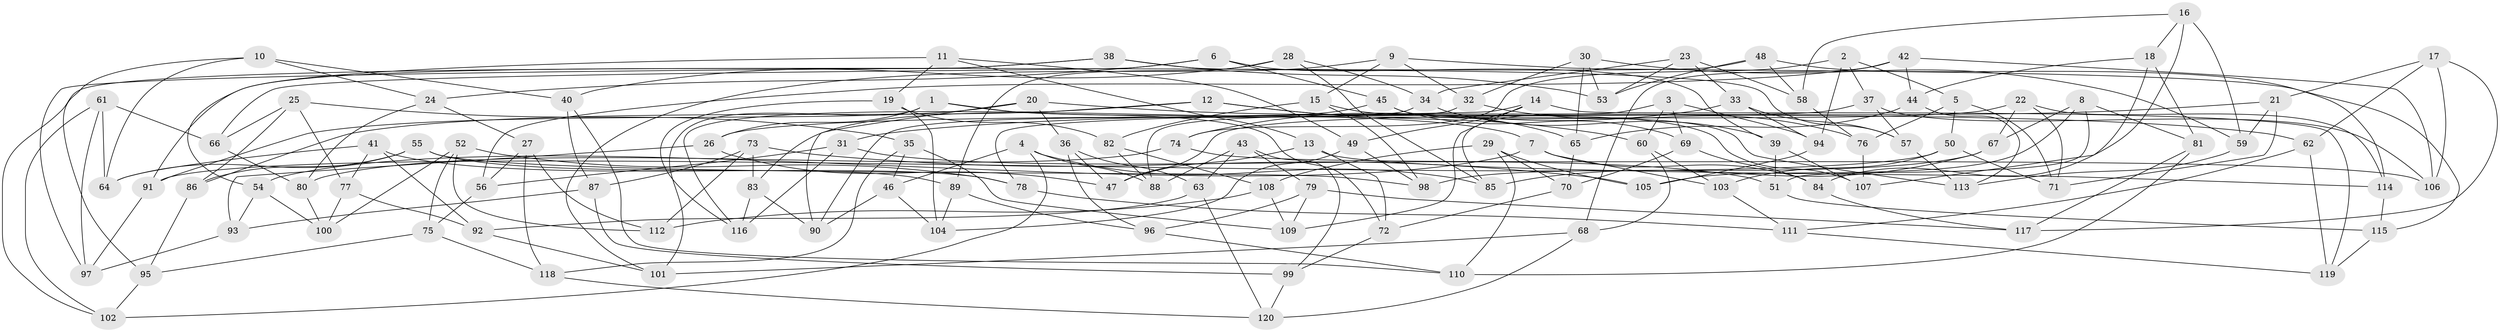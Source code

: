 // coarse degree distribution, {6: 0.6619718309859155, 4: 0.30985915492957744, 5: 0.028169014084507043}
// Generated by graph-tools (version 1.1) at 2025/52/02/27/25 19:52:27]
// undirected, 120 vertices, 240 edges
graph export_dot {
graph [start="1"]
  node [color=gray90,style=filled];
  1;
  2;
  3;
  4;
  5;
  6;
  7;
  8;
  9;
  10;
  11;
  12;
  13;
  14;
  15;
  16;
  17;
  18;
  19;
  20;
  21;
  22;
  23;
  24;
  25;
  26;
  27;
  28;
  29;
  30;
  31;
  32;
  33;
  34;
  35;
  36;
  37;
  38;
  39;
  40;
  41;
  42;
  43;
  44;
  45;
  46;
  47;
  48;
  49;
  50;
  51;
  52;
  53;
  54;
  55;
  56;
  57;
  58;
  59;
  60;
  61;
  62;
  63;
  64;
  65;
  66;
  67;
  68;
  69;
  70;
  71;
  72;
  73;
  74;
  75;
  76;
  77;
  78;
  79;
  80;
  81;
  82;
  83;
  84;
  85;
  86;
  87;
  88;
  89;
  90;
  91;
  92;
  93;
  94;
  95;
  96;
  97;
  98;
  99;
  100;
  101;
  102;
  103;
  104;
  105;
  106;
  107;
  108;
  109;
  110;
  111;
  112;
  113;
  114;
  115;
  116;
  117;
  118;
  119;
  120;
  1 -- 72;
  1 -- 26;
  1 -- 101;
  1 -- 7;
  2 -- 74;
  2 -- 37;
  2 -- 5;
  2 -- 94;
  3 -- 69;
  3 -- 85;
  3 -- 60;
  3 -- 94;
  4 -- 88;
  4 -- 102;
  4 -- 46;
  4 -- 85;
  5 -- 76;
  5 -- 50;
  5 -- 71;
  6 -- 39;
  6 -- 45;
  6 -- 66;
  6 -- 24;
  7 -- 103;
  7 -- 54;
  7 -- 84;
  8 -- 67;
  8 -- 51;
  8 -- 105;
  8 -- 81;
  9 -- 115;
  9 -- 15;
  9 -- 32;
  9 -- 101;
  10 -- 64;
  10 -- 40;
  10 -- 95;
  10 -- 24;
  11 -- 54;
  11 -- 19;
  11 -- 49;
  11 -- 13;
  12 -- 65;
  12 -- 60;
  12 -- 86;
  12 -- 116;
  13 -- 72;
  13 -- 47;
  13 -- 114;
  14 -- 78;
  14 -- 109;
  14 -- 49;
  14 -- 119;
  15 -- 82;
  15 -- 98;
  15 -- 107;
  16 -- 84;
  16 -- 58;
  16 -- 18;
  16 -- 59;
  17 -- 21;
  17 -- 117;
  17 -- 106;
  17 -- 62;
  18 -- 44;
  18 -- 107;
  18 -- 81;
  19 -- 116;
  19 -- 82;
  19 -- 104;
  20 -- 62;
  20 -- 36;
  20 -- 90;
  20 -- 91;
  21 -- 59;
  21 -- 31;
  21 -- 71;
  22 -- 71;
  22 -- 26;
  22 -- 114;
  22 -- 67;
  23 -- 58;
  23 -- 34;
  23 -- 33;
  23 -- 53;
  24 -- 80;
  24 -- 27;
  25 -- 77;
  25 -- 35;
  25 -- 66;
  25 -- 86;
  26 -- 47;
  26 -- 93;
  27 -- 118;
  27 -- 112;
  27 -- 56;
  28 -- 85;
  28 -- 40;
  28 -- 34;
  28 -- 89;
  29 -- 108;
  29 -- 70;
  29 -- 105;
  29 -- 110;
  30 -- 65;
  30 -- 53;
  30 -- 59;
  30 -- 32;
  31 -- 51;
  31 -- 116;
  31 -- 56;
  32 -- 76;
  32 -- 88;
  33 -- 57;
  33 -- 74;
  33 -- 94;
  34 -- 90;
  34 -- 39;
  35 -- 109;
  35 -- 118;
  35 -- 46;
  36 -- 96;
  36 -- 47;
  36 -- 63;
  37 -- 57;
  37 -- 106;
  37 -- 47;
  38 -- 97;
  38 -- 57;
  38 -- 91;
  38 -- 53;
  39 -- 51;
  39 -- 107;
  40 -- 87;
  40 -- 110;
  41 -- 77;
  41 -- 92;
  41 -- 64;
  41 -- 78;
  42 -- 106;
  42 -- 44;
  42 -- 68;
  42 -- 56;
  43 -- 79;
  43 -- 88;
  43 -- 63;
  43 -- 99;
  44 -- 65;
  44 -- 113;
  45 -- 69;
  45 -- 83;
  45 -- 113;
  46 -- 104;
  46 -- 90;
  48 -- 58;
  48 -- 114;
  48 -- 102;
  48 -- 53;
  49 -- 98;
  49 -- 104;
  50 -- 91;
  50 -- 71;
  50 -- 103;
  51 -- 115;
  52 -- 78;
  52 -- 75;
  52 -- 112;
  52 -- 100;
  54 -- 93;
  54 -- 100;
  55 -- 98;
  55 -- 64;
  55 -- 89;
  55 -- 86;
  56 -- 75;
  57 -- 113;
  58 -- 76;
  59 -- 113;
  60 -- 68;
  60 -- 103;
  61 -- 64;
  61 -- 66;
  61 -- 97;
  61 -- 102;
  62 -- 111;
  62 -- 119;
  63 -- 92;
  63 -- 120;
  65 -- 70;
  66 -- 80;
  67 -- 85;
  67 -- 98;
  68 -- 120;
  68 -- 101;
  69 -- 70;
  69 -- 84;
  70 -- 72;
  72 -- 99;
  73 -- 112;
  73 -- 105;
  73 -- 87;
  73 -- 83;
  74 -- 80;
  74 -- 106;
  75 -- 118;
  75 -- 95;
  76 -- 107;
  77 -- 100;
  77 -- 92;
  78 -- 111;
  79 -- 117;
  79 -- 96;
  79 -- 109;
  80 -- 100;
  81 -- 110;
  81 -- 117;
  82 -- 88;
  82 -- 108;
  83 -- 90;
  83 -- 116;
  84 -- 117;
  86 -- 95;
  87 -- 93;
  87 -- 99;
  89 -- 104;
  89 -- 96;
  91 -- 97;
  92 -- 101;
  93 -- 97;
  94 -- 105;
  95 -- 102;
  96 -- 110;
  99 -- 120;
  103 -- 111;
  108 -- 109;
  108 -- 112;
  111 -- 119;
  114 -- 115;
  115 -- 119;
  118 -- 120;
}
